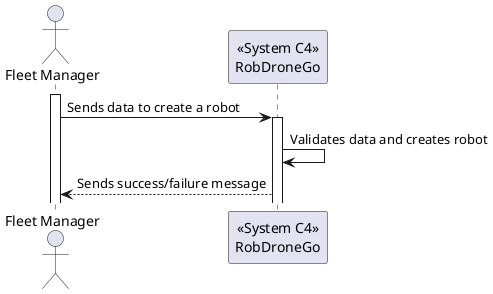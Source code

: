 @startuml

actor "Fleet Manager" as FM
participant "<<System C4>>\nRobDroneGo" as RDG

activate FM

FM -> RDG: Sends data to create a robot
activate RDG

RDG -> RDG: Validates data and creates robot

RDG --> FM: Sends success/failure message

@enduml
